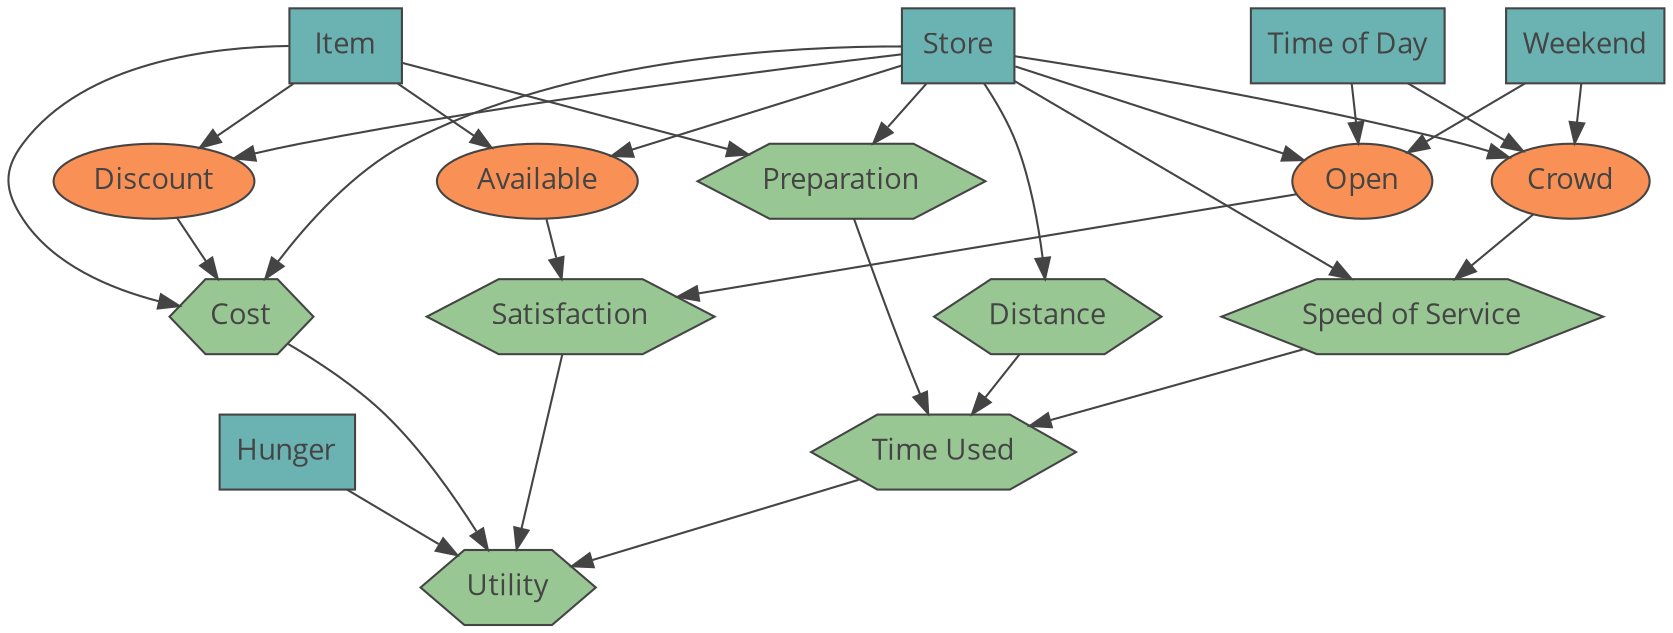 digraph G {

graph [fontname = "Open Sans" fontcolor="#444444"]
node  [fontname = "Open Sans" fontcolor="#444444"]
edge  [fontname = "Open Sans" fontcolor="#444444"]

overlap=scale;
splines=true;

graph [
    nodesep="0.4",
    ranksep="0.4"
];

edge [
    color="#444444"
];

node [
    shape=box style=filled color="#444444" fillcolor="#6BB2B2"
];

nodetimeofday [label="Time of Day"]
nodeweekend [label="Weekend"]
nodestore [label="Store"]
nodeitem [label="Item"]
nodehunger [label="Hunger"]

node [
    shape=ellipse style=filled color="#444444" fillcolor="#F99157"
];

nodecrowd [label="Crowd"]
nodeopen [label="Open"]
nodeavailable [label="Available"]
nodediscount [label="Discount"]

node [
    shape=hexagon style=filled color="#444444" fillcolor="#99C794"
];

nodepreparation [label="Preparation"]
nodecost [label="Cost"]
nodespeed [label="Speed of Service"]
nodedistance [label="Distance"]
nodesatisfaction [label="Satisfaction"]
nodetimeused [label="Time Used"]
nodeutility [label="Utility"]

nodetimeofday -> nodecrowd, nodeopen;
nodeweekend -> nodecrowd, nodeopen;
nodestore -> nodecrowd, nodespeed, nodepreparation, nodedistance, nodeopen, nodeavailable, nodecost, nodediscount;
nodeitem -> nodepreparation, nodeavailable, nodecost, nodediscount;
nodecrowd -> nodespeed;
nodepreparation -> nodetimeused;
nodeopen -> nodesatisfaction;
nodeavailable -> nodesatisfaction;
nodediscount -> nodecost;
nodecost -> nodeutility;
nodespeed -> nodetimeused;
nodedistance -> nodetimeused;
nodesatisfaction -> nodeutility;
nodehunger -> nodeutility;
nodetimeused -> nodeutility;
}

